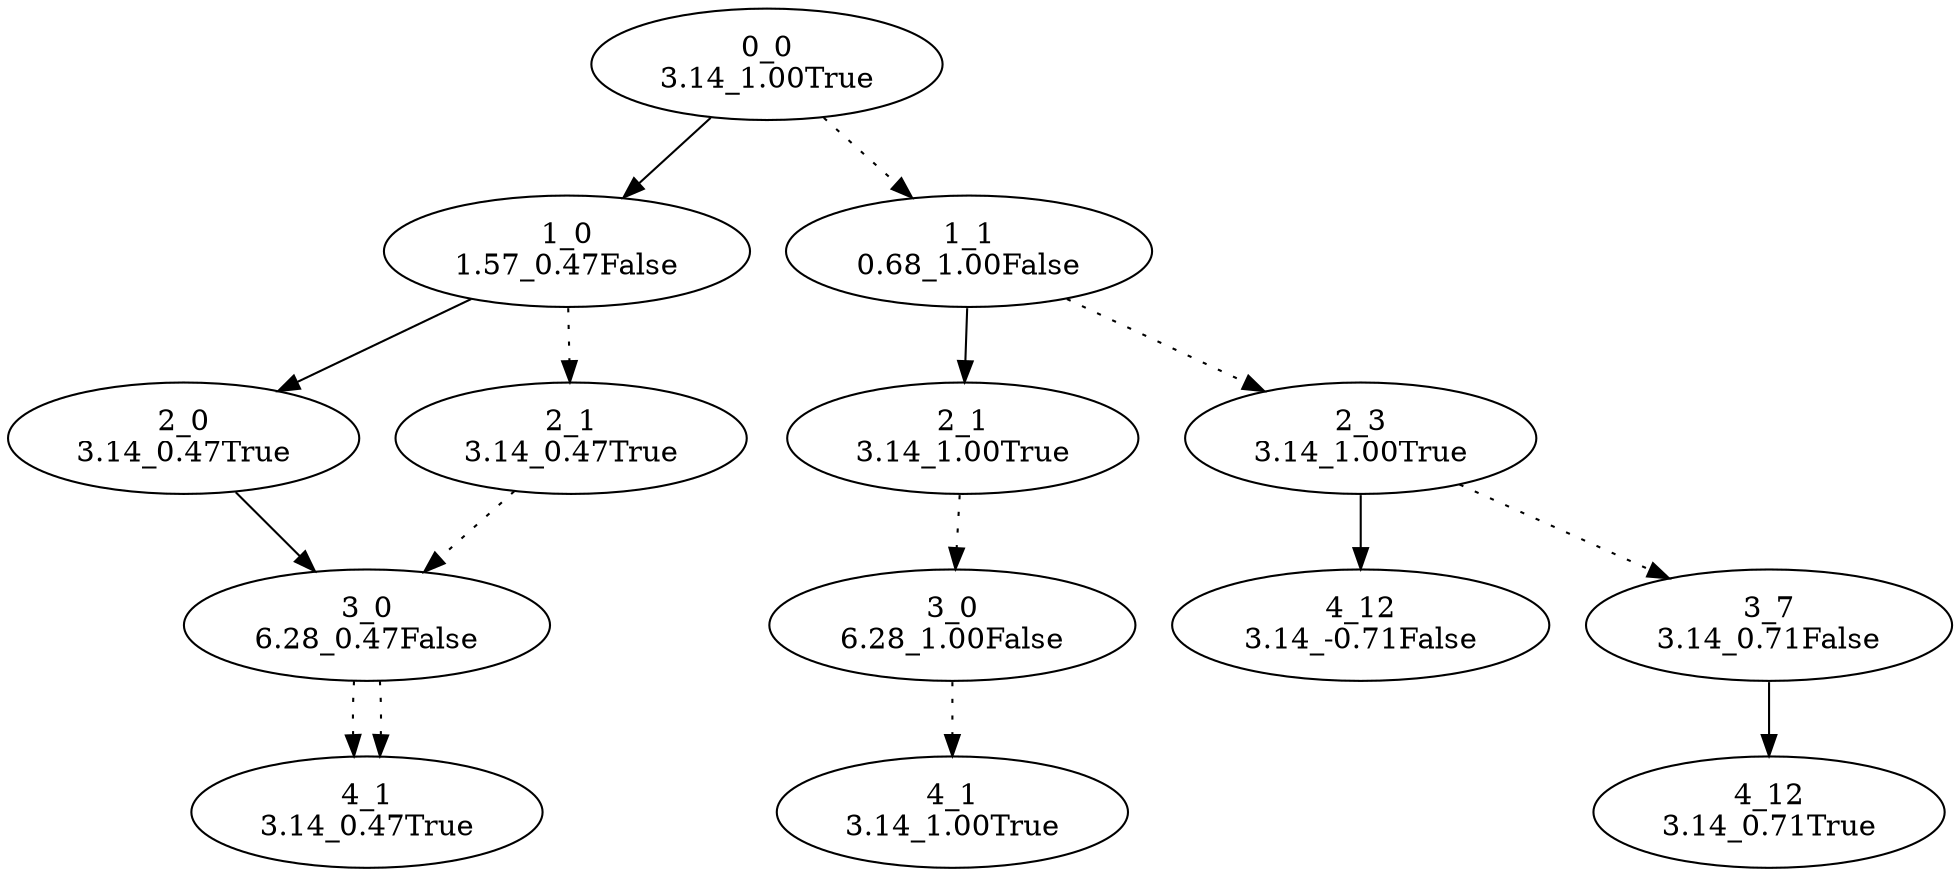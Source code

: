 digraph {
	"0_0
3.14_1.00True"
	"1_0
1.57_0.47False"
	"0_0
3.14_1.00True" -> "1_0
1.57_0.47False"
	"2_0
3.14_0.47True"
	"1_0
1.57_0.47False" -> "2_0
3.14_0.47True"
	"3_0
6.28_0.47False"
	"2_0
3.14_0.47True" -> "3_0
6.28_0.47False"
	"4_1
3.14_0.47True"
	"3_0
6.28_0.47False" -> "4_1
3.14_0.47True" [style=dotted]
	"2_1
3.14_0.47True"
	"1_0
1.57_0.47False" -> "2_1
3.14_0.47True" [style=dotted]
	"3_0
6.28_0.47False"
	"2_1
3.14_0.47True" -> "3_0
6.28_0.47False" [style=dotted]
	"4_1
3.14_0.47True"
	"3_0
6.28_0.47False" -> "4_1
3.14_0.47True" [style=dotted]
	"1_1
0.68_1.00False"
	"0_0
3.14_1.00True" -> "1_1
0.68_1.00False" [style=dotted]
	"2_1
3.14_1.00True"
	"1_1
0.68_1.00False" -> "2_1
3.14_1.00True"
	"3_0
6.28_1.00False"
	"2_1
3.14_1.00True" -> "3_0
6.28_1.00False" [style=dotted]
	"4_1
3.14_1.00True"
	"3_0
6.28_1.00False" -> "4_1
3.14_1.00True" [style=dotted]
	"2_3
3.14_1.00True"
	"1_1
0.68_1.00False" -> "2_3
3.14_1.00True" [style=dotted]
	"4_12
3.14_-0.71False"
	"2_3
3.14_1.00True" -> "4_12
3.14_-0.71False"
	"3_7
3.14_0.71False"
	"2_3
3.14_1.00True" -> "3_7
3.14_0.71False" [style=dotted]
	"4_12
3.14_0.71True"
	"3_7
3.14_0.71False" -> "4_12
3.14_0.71True"
}

